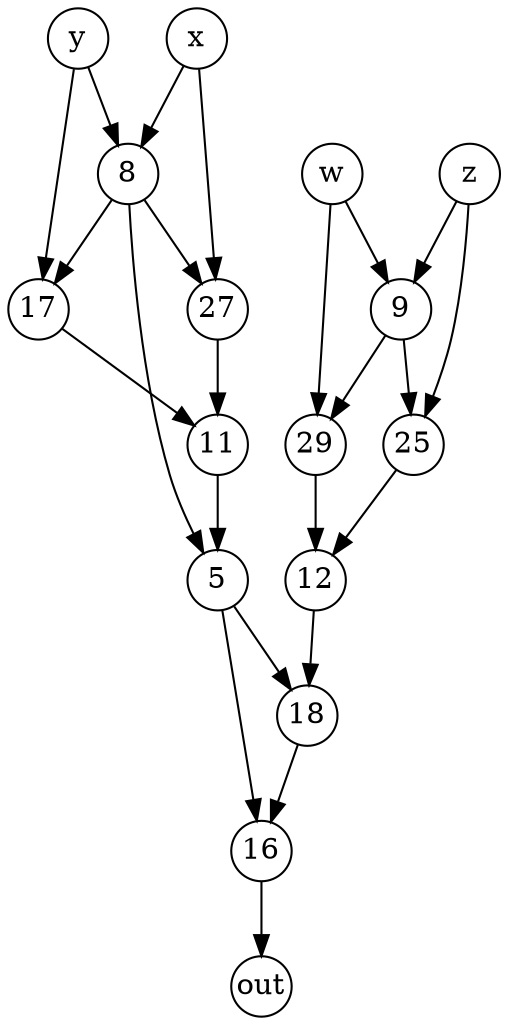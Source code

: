 digraph MVGComplexG7_3 {
	rankdir=UD
	node [fixedsize=true shape=circle width=.4]
	0 [label=x]
	1 [label=y]
	2 [label=z]
	3 [label=w]
	32 [label=out]
	11 -> 5
	8 -> 5
	1 -> 8
	0 -> 8
	3 -> 9
	2 -> 9
	17 -> 11
	27 -> 11
	29 -> 12
	25 -> 12
	18 -> 16
	5 -> 16
	8 -> 17
	1 -> 17
	12 -> 18
	5 -> 18
	2 -> 25
	9 -> 25
	0 -> 27
	8 -> 27
	9 -> 29
	3 -> 29
	16 -> 32
}
